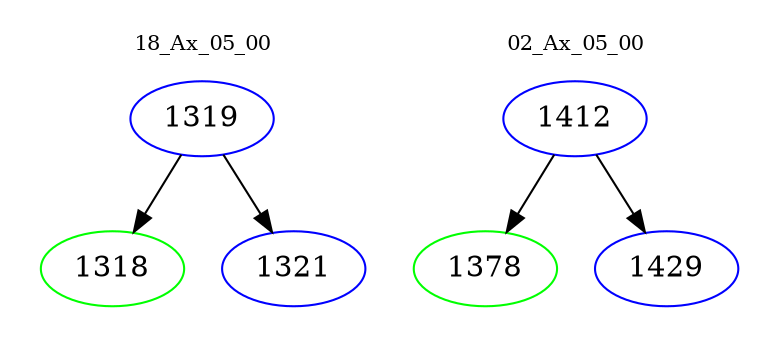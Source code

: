 digraph{
subgraph cluster_0 {
color = white
label = "18_Ax_05_00";
fontsize=10;
T0_1319 [label="1319", color="blue"]
T0_1319 -> T0_1318 [color="black"]
T0_1318 [label="1318", color="green"]
T0_1319 -> T0_1321 [color="black"]
T0_1321 [label="1321", color="blue"]
}
subgraph cluster_1 {
color = white
label = "02_Ax_05_00";
fontsize=10;
T1_1412 [label="1412", color="blue"]
T1_1412 -> T1_1378 [color="black"]
T1_1378 [label="1378", color="green"]
T1_1412 -> T1_1429 [color="black"]
T1_1429 [label="1429", color="blue"]
}
}
